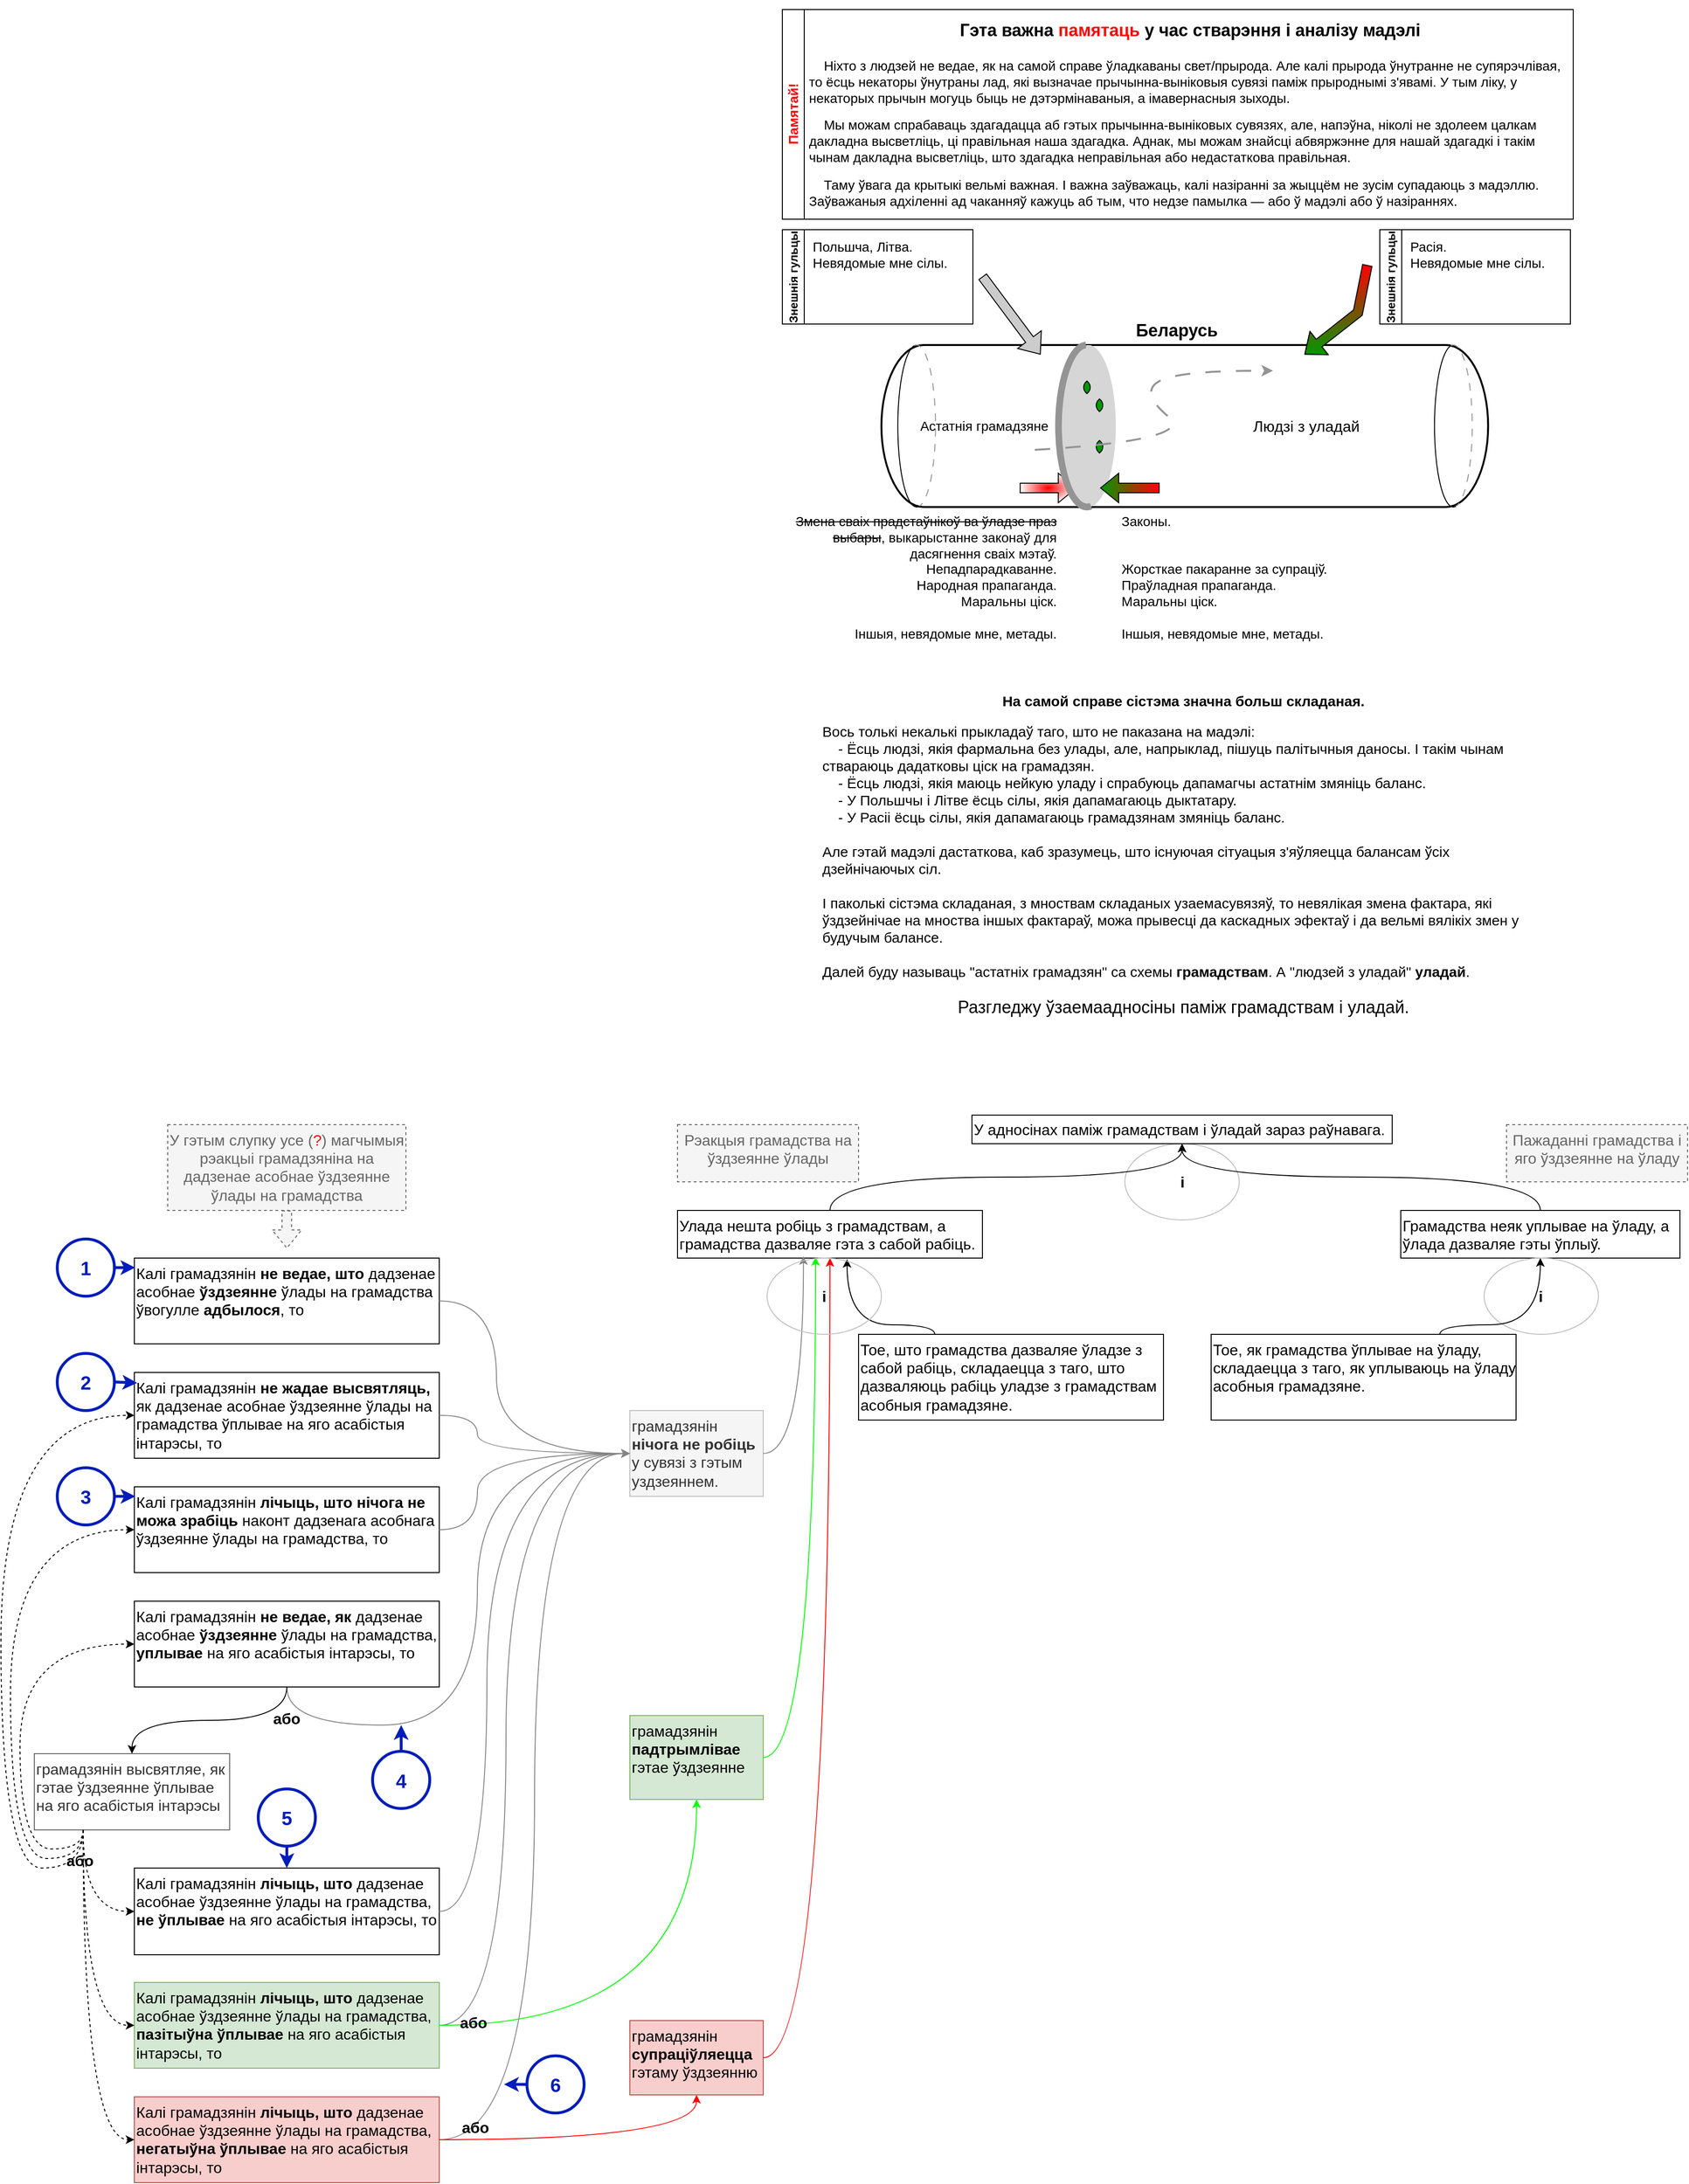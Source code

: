 <mxfile version="21.6.8" type="device" pages="2">
  <diagram name="агляд" id="jb7ZAXrOw7EJT6aN6Qqk">
    <mxGraphModel dx="2261" dy="907" grid="1" gridSize="10" guides="1" tooltips="1" connect="1" arrows="1" fold="1" page="1" pageScale="1" pageWidth="827" pageHeight="1169" background="#ffffff" math="0" shadow="0">
      <root>
        <mxCell id="0" />
        <mxCell id="1" parent="0" />
        <mxCell id="trFHjS8OtI2W3_3FPiBj-17" value="" style="ellipse;whiteSpace=wrap;html=1;fillColor=none;strokeColor=#BFBFBF;" parent="1" vertex="1">
          <mxGeometry x="359.5" y="1200" width="120" height="80" as="geometry" />
        </mxCell>
        <UserObject label="" tooltip="" id="3MVue4gMXXV-KkkbURue-2">
          <mxCell style="strokeWidth=2;html=1;shape=stencil(xVVNb4MwDP01HJmAbFV7nFh37GWTdnap20YNCXKyfvz7hQZUUkpHc6nEAT/De36OrUQs11uoMMoSCSVG7CPKsm+kkkswimxgM1sHTxIXHlw4m7oQdIWFcdgeiMNSoMtoQ2qHB74yDQOXWyRu6iybR8m7/aZ+WF4oKS0JV1J7mU7ekgGX9t/k6MiSlzcnc2piF1VWoUSD5KEXcwsHRNlnsFI6TukrQMl31Or+p/TzuFIapjQP6V56LZaO7OAiwNgNuels5IEFybXsj7sLamZPbrS7ATmWW2RoAVm+hGK3IfUrVzeLrKBe7l6iTZdqj5fq2dV83/PfMgguOwyvSQAFUGFf6KoIOvnxMYYj1zEpA3UfPH4BtMHY8sRrARsvpQ+IVQduDn+g3kmAZxZC8UTPIadcCKXxzi5YvDdpZ3RgPFm+VoR35nbNhXD309BK9AjOqLstz8Af);whiteSpace=wrap;shadow=0;" parent="1" vertex="1">
            <mxGeometry x="104" y="362" width="145.106" height="170" as="geometry" />
          </mxCell>
        </UserObject>
        <mxCell id="3MVue4gMXXV-KkkbURue-25" value="" style="shape=flexArrow;endArrow=classic;html=1;rounded=0;fillColor=#ff0000;gradientColor=#FFFFFF;gradientDirection=radial;" parent="1" edge="1">
          <mxGeometry width="50" height="50" relative="1" as="geometry">
            <mxPoint x="249.11" y="512" as="sourcePoint" />
            <mxPoint x="309.11" y="512" as="targetPoint" />
          </mxGeometry>
        </mxCell>
        <mxCell id="3MVue4gMXXV-KkkbURue-30" value="" style="ellipse;whiteSpace=wrap;html=1;strokeColor=none;fillColor=#D6D6D6;rotation=0;" parent="1" vertex="1">
          <mxGeometry x="292" y="362" width="58" height="170" as="geometry" />
        </mxCell>
        <mxCell id="1DP_ufvNevRVq-RAnn8l-1" value="&lt;div&gt;&lt;font style=&quot;font-size: 14px;&quot; color=&quot;#ff0000&quot;&gt;Памятай!&lt;/font&gt;&lt;/div&gt;" style="swimlane;horizontal=0;whiteSpace=wrap;html=1;" parent="1" vertex="1">
          <mxGeometry y="10" width="830" height="220" as="geometry">
            <mxRectangle y="10" width="40" height="220" as="alternateBounds" />
          </mxGeometry>
        </mxCell>
        <mxCell id="1DP_ufvNevRVq-RAnn8l-2" value="&lt;h1 align=&quot;center&quot;&gt;&lt;font style=&quot;font-size: 18px;&quot;&gt;Гэта важна &lt;font color=&quot;#ff0000&quot;&gt;памятаць&lt;/font&gt; у час стварэння і аналізу мадэлі&lt;/font&gt;&lt;br&gt;&lt;/h1&gt;&lt;p&gt;&lt;font style=&quot;font-size: 14px;&quot;&gt;&lt;span style=&quot;&quot;&gt;&lt;span style=&quot;white-space: pre;&quot;&gt;&amp;nbsp;&amp;nbsp;&amp;nbsp;&amp;nbsp;&lt;/span&gt;&lt;/span&gt;Ніхто з людзей не ведае, як на самой справе ўладкаваны свет/прырода. Але калі прырода ўнутранне&amp;nbsp;&lt;/font&gt;&lt;font style=&quot;font-size: 14px;&quot;&gt;не &lt;/font&gt;&lt;font style=&quot;font-size: 14px;&quot;&gt; супярэчлівая, то ёсць некаторы ўнутраны лад, які вызначае прычынна-выніковыя сувязі паміж прыроднымі з&#39;явамі. У тым ліку, у некаторых прычын могуць быць не дэтэрмінаваныя, а імавернасныя зыходы.&lt;/font&gt;&lt;/p&gt;&lt;p&gt;&lt;font style=&quot;font-size: 14px;&quot;&gt;&lt;span style=&quot;&quot;&gt;&lt;span style=&quot;white-space: pre;&quot;&gt;&amp;nbsp;&amp;nbsp;&amp;nbsp;&amp;nbsp;&lt;/span&gt;&lt;/span&gt;Мы можам спрабаваць здагадацца аб гэтых прычынна-выніковых сувязях, але, напэўна, ніколі не здолеем цалкам дакладна высветліць, ці правільная наша здагадка. Аднак, мы можам знайсці абвяржэнне для нашай здагадкі і такім чынам дакладна высветліць, што здагадка неправільная або недастаткова правільная.&lt;br&gt;&lt;/font&gt;&lt;/p&gt;&lt;p&gt;&lt;font style=&quot;font-size: 14px;&quot;&gt;&lt;span style=&quot;&quot;&gt;&lt;span style=&quot;white-space: pre;&quot;&gt;&amp;nbsp;&amp;nbsp;&amp;nbsp;&amp;nbsp;&lt;/span&gt;&lt;/span&gt;Таму ўвага да крытыкі вельмі важная. І важна заўважаць, калі назіранні за жыццём не зусім супадаюць з мадэллю. Заўважаныя адхіленні ад чаканняў кажуць аб тым, что недзе памылка — або ў мадэлі або ў назіраннях.&lt;br&gt;&lt;/font&gt;&lt;span lang=&quot;be&quot; class=&quot;HwtZe&quot;&gt;&lt;/span&gt;&lt;span lang=&quot;be&quot; class=&quot;HwtZe&quot;&gt;&lt;/span&gt;&lt;span lang=&quot;be&quot; class=&quot;HwtZe&quot;&gt;&lt;/span&gt;&lt;span lang=&quot;be&quot; class=&quot;HwtZe&quot;&gt;&lt;/span&gt;&lt;span lang=&quot;be&quot; class=&quot;HwtZe&quot;&gt;&lt;/span&gt;&lt;/p&gt;" style="text;html=1;strokeColor=none;fillColor=none;spacing=5;spacingTop=-20;whiteSpace=wrap;overflow=hidden;rounded=0;" parent="1DP_ufvNevRVq-RAnn8l-1" vertex="1">
          <mxGeometry x="22.5" width="807.5" height="220" as="geometry" />
        </mxCell>
        <mxCell id="3MVue4gMXXV-KkkbURue-8" value="" style="whiteSpace=wrap;html=1;shape=mxgraph.basic.pointed_oval;rotation=0;fillColor=#009900;" parent="1" vertex="1">
          <mxGeometry x="315.064" y="399.778" width="9.234" height="13.222" as="geometry" />
        </mxCell>
        <mxCell id="3MVue4gMXXV-KkkbURue-9" value="" style="whiteSpace=wrap;html=1;shape=mxgraph.basic.pointed_oval;rotation=0;fillColor=#009900;" parent="1" vertex="1">
          <mxGeometry x="328.255" y="462.111" width="9.234" height="13.222" as="geometry" />
        </mxCell>
        <mxCell id="3MVue4gMXXV-KkkbURue-10" value="" style="whiteSpace=wrap;html=1;shape=mxgraph.basic.pointed_oval;rotation=0;fillColor=#009900;" parent="1" vertex="1">
          <mxGeometry x="328.255" y="418.667" width="9.234" height="13.222" as="geometry" />
        </mxCell>
        <mxCell id="3MVue4gMXXV-KkkbURue-14" value="" style="group;dashed=1;dashPattern=12 12;" parent="1" vertex="1" connectable="0">
          <mxGeometry x="684.426" y="362" width="39.574" height="170" as="geometry" />
        </mxCell>
        <mxCell id="3MVue4gMXXV-KkkbURue-12" value="" style="verticalLabelPosition=bottom;verticalAlign=top;html=1;shape=mxgraph.basic.arc;startAngle=0.478;endAngle=0.993;" parent="3MVue4gMXXV-KkkbURue-14" vertex="1">
          <mxGeometry width="39.574" height="170" as="geometry" />
        </mxCell>
        <mxCell id="3MVue4gMXXV-KkkbURue-13" value="" style="verticalLabelPosition=bottom;verticalAlign=top;html=1;shape=mxgraph.basic.arc;startAngle=0.979;endAngle=0.475;fillColor=default;strokeColor=#949494;dashed=1;dashPattern=8 8;" parent="3MVue4gMXXV-KkkbURue-14" vertex="1">
          <mxGeometry width="39.574" height="170" as="geometry" />
        </mxCell>
        <mxCell id="3MVue4gMXXV-KkkbURue-19" value="&lt;font style=&quot;font-size: 18px;&quot;&gt;&lt;b&gt;Беларусь&lt;/b&gt;&lt;/font&gt;" style="text;html=1;strokeColor=none;fillColor=none;align=center;verticalAlign=middle;whiteSpace=wrap;rounded=0;" parent="1" vertex="1">
          <mxGeometry x="384" y="332" width="60" height="30" as="geometry" />
        </mxCell>
        <mxCell id="3MVue4gMXXV-KkkbURue-22" value="" style="curved=1;endArrow=classic;html=1;rounded=0;dashed=1;dashPattern=8 8;strokeColor=#949494;strokeWidth=2;" parent="1" edge="1">
          <mxGeometry width="50" height="50" relative="1" as="geometry">
            <mxPoint x="265" y="472" as="sourcePoint" />
            <mxPoint x="515" y="389" as="targetPoint" />
            <Array as="points">
              <mxPoint x="435" y="462" />
              <mxPoint x="375" y="412" />
              <mxPoint x="415" y="388.56" />
            </Array>
          </mxGeometry>
        </mxCell>
        <mxCell id="3MVue4gMXXV-KkkbURue-20" value="&lt;font style=&quot;font-size: 16px;&quot;&gt;Людзі з уладай&lt;/font&gt;" style="text;html=1;strokeColor=none;fillColor=none;align=center;verticalAlign=middle;whiteSpace=wrap;rounded=0;" parent="1" vertex="1">
          <mxGeometry x="470" y="431.84" width="160" height="30" as="geometry" />
        </mxCell>
        <mxCell id="3MVue4gMXXV-KkkbURue-26" value="" style="shape=flexArrow;endArrow=classic;html=1;rounded=0;strokeColor=#000000;fillColor=#FF0000;gradientColor=#009900;gradientDirection=west;" parent="1" edge="1">
          <mxGeometry width="50" height="50" relative="1" as="geometry">
            <mxPoint x="396" y="512" as="sourcePoint" />
            <mxPoint x="333.49" y="512" as="targetPoint" />
          </mxGeometry>
        </mxCell>
        <mxCell id="3MVue4gMXXV-KkkbURue-27" value="" style="verticalLabelPosition=bottom;verticalAlign=top;html=1;shape=mxgraph.basic.arc;startAngle=0.477;endAngle=0.994;strokeWidth=7;strokeColor=#949494;gradientColor=none;shadow=0;" parent="1" vertex="1">
          <mxGeometry x="289.84" y="361.89" width="59.68" height="170" as="geometry" />
        </mxCell>
        <mxCell id="3MVue4gMXXV-KkkbURue-16" value="" style="verticalLabelPosition=bottom;verticalAlign=top;html=1;shape=mxgraph.basic.arc;startAngle=0.478;endAngle=0.993;" parent="1" vertex="1">
          <mxGeometry x="121.191" y="362" width="39.574" height="170" as="geometry" />
        </mxCell>
        <mxCell id="3MVue4gMXXV-KkkbURue-17" value="" style="verticalLabelPosition=bottom;verticalAlign=top;html=1;shape=mxgraph.basic.arc;startAngle=0.979;endAngle=0.475;fillColor=default;strokeColor=#949494;dashed=1;dashPattern=8 8;" parent="1" vertex="1">
          <mxGeometry x="121.191" y="362" width="39.574" height="170" as="geometry" />
        </mxCell>
        <mxCell id="UKwIVGc_Fuz0xGiKk1cv-2" value="&lt;font style=&quot;font-size: 14px;&quot;&gt;Астатнія грамадзяне&lt;br&gt;&lt;/font&gt;" style="text;html=1;strokeColor=none;fillColor=none;align=center;verticalAlign=middle;whiteSpace=wrap;rounded=0;" parent="1" vertex="1">
          <mxGeometry x="132" y="431.84" width="160" height="30" as="geometry" />
        </mxCell>
        <mxCell id="UKwIVGc_Fuz0xGiKk1cv-3" value="" style="shape=flexArrow;endArrow=classic;html=1;rounded=0;entryX=3.349;entryY=0.094;entryDx=0;entryDy=0;entryPerimeter=0;fillColor=#FF0000;gradientColor=#009900;" parent="1" edge="1">
          <mxGeometry width="50" height="50" relative="1" as="geometry">
            <mxPoint x="614" y="278" as="sourcePoint" />
            <mxPoint x="547.961" y="371.98" as="targetPoint" />
            <Array as="points">
              <mxPoint x="604" y="328" />
            </Array>
          </mxGeometry>
        </mxCell>
        <mxCell id="UKwIVGc_Fuz0xGiKk1cv-4" value="Знешнія гульцы" style="swimlane;horizontal=0;whiteSpace=wrap;html=1;" parent="1" vertex="1">
          <mxGeometry x="627" y="241" width="200" height="99" as="geometry" />
        </mxCell>
        <mxCell id="UKwIVGc_Fuz0xGiKk1cv-9" value="Расія.&lt;br style=&quot;font-size: 14px;&quot;&gt;&lt;div style=&quot;font-size: 14px;&quot;&gt;Невядомые мне сілы.&lt;br style=&quot;font-size: 14px;&quot;&gt;&lt;/div&gt;" style="text;html=1;align=left;verticalAlign=middle;resizable=0;points=[];autosize=1;strokeColor=none;fillColor=none;fontSize=14;" parent="UKwIVGc_Fuz0xGiKk1cv-4" vertex="1">
          <mxGeometry x="30" y="1" width="160" height="50" as="geometry" />
        </mxCell>
        <mxCell id="UKwIVGc_Fuz0xGiKk1cv-5" value="Знешнія гульцы" style="swimlane;horizontal=0;whiteSpace=wrap;html=1;" parent="1" vertex="1">
          <mxGeometry y="241" width="200" height="99" as="geometry" />
        </mxCell>
        <mxCell id="UKwIVGc_Fuz0xGiKk1cv-8" value="Польшча, Літва.&lt;br style=&quot;font-size: 14px;&quot;&gt;&lt;div style=&quot;font-size: 14px;&quot;&gt;Невядомые мне сілы.&lt;br style=&quot;font-size: 14px;&quot;&gt;&lt;/div&gt;" style="text;html=1;align=left;verticalAlign=middle;resizable=0;points=[];autosize=1;strokeColor=none;fillColor=none;fontSize=14;" parent="UKwIVGc_Fuz0xGiKk1cv-5" vertex="1">
          <mxGeometry x="30" y="1" width="160" height="50" as="geometry" />
        </mxCell>
        <mxCell id="UKwIVGc_Fuz0xGiKk1cv-6" value="" style="shape=flexArrow;endArrow=classic;html=1;rounded=0;entryX=1.213;entryY=0.094;entryDx=0;entryDy=0;entryPerimeter=0;fillColor=#CCCCCC;" parent="1" edge="1">
          <mxGeometry width="50" height="50" relative="1" as="geometry">
            <mxPoint x="210" y="290" as="sourcePoint" />
            <mxPoint x="271.014" y="371.98" as="targetPoint" />
          </mxGeometry>
        </mxCell>
        <mxCell id="UKwIVGc_Fuz0xGiKk1cv-12" value="&lt;font style=&quot;font-size: 14px;&quot;&gt;Законы.&lt;br&gt;&lt;br&gt;&lt;br&gt;Жорсткае пакаранне за супраціў.&lt;br&gt;Праўладная прапаганда.&lt;br&gt;Маральны ціск.&lt;br&gt;&lt;br&gt;Іншыя, невядомые мне, метады.&lt;br&gt;&lt;/font&gt;" style="text;html=1;strokeColor=none;fillColor=none;align=left;verticalAlign=top;whiteSpace=wrap;rounded=0;" parent="1" vertex="1">
          <mxGeometry x="354" y="531.78" width="290" height="128.22" as="geometry" />
        </mxCell>
        <mxCell id="UKwIVGc_Fuz0xGiKk1cv-13" value="&lt;font style=&quot;font-size: 14px;&quot;&gt;&lt;strike&gt;Змена сваіх прадстаўнікоў ва ўладзе праз выбары&lt;/strike&gt;, выкарыстанне законаў для дасягнення сваіх мэтаў.&lt;br&gt;Непадпарадкаванне.&lt;br&gt;Народная прапаганда.&lt;br&gt;Маральны ціск.&lt;br&gt;&lt;br&gt;Іншыя, невядомые мне, метады.&lt;br&gt;&lt;/font&gt;" style="text;html=1;strokeColor=none;fillColor=none;align=right;verticalAlign=top;whiteSpace=wrap;rounded=0;" parent="1" vertex="1">
          <mxGeometry y="532" width="289.84" height="128" as="geometry" />
        </mxCell>
        <mxCell id="UKwIVGc_Fuz0xGiKk1cv-15" value="&lt;div align=&quot;center&quot;&gt;&lt;font style=&quot;font-size: 15px;&quot;&gt;&lt;b&gt;На самой справе сістэма значна больш складаная.&lt;/b&gt;&lt;br&gt;&lt;/font&gt;&lt;br&gt;&lt;/div&gt;&lt;font style=&quot;font-size: 15px;&quot;&gt;Вось толькі некалькі прыкладаў таго, што не паказана на мадэлі:&lt;br&gt;&lt;span style=&quot;&quot;&gt;&lt;span style=&quot;white-space: pre;&quot;&gt;&amp;nbsp;&amp;nbsp;&amp;nbsp;&amp;nbsp;&lt;/span&gt;&lt;/span&gt;- Ёсць людзі, якія фармальна без улады, але, напрыклад, пішуць палітычныя даносы. І такім чынам ствараюць дадатковы ціск на грамадзян.&lt;br&gt;&lt;span style=&quot;&quot;&gt;&lt;span style=&quot;white-space: pre;&quot;&gt;&amp;nbsp;&amp;nbsp;&amp;nbsp;&amp;nbsp;&lt;/span&gt;&lt;/span&gt;- Ёсць людзі, якія маюць нейкую уладу і спрабуюць дапамагчы астатнім змяніць баланс.&lt;br&gt;&lt;span style=&quot;&quot;&gt;&lt;span style=&quot;white-space: pre;&quot;&gt;&amp;nbsp;&amp;nbsp;&amp;nbsp;&amp;nbsp;&lt;/span&gt;&lt;/span&gt;- У Польшчы і Літве ёсць сілы, якія дапамагаюць дыктатару.&lt;br&gt;&lt;span style=&quot;&quot;&gt;&lt;span style=&quot;white-space: pre;&quot;&gt;&amp;nbsp;&amp;nbsp;&amp;nbsp;&amp;nbsp;&lt;/span&gt;&lt;/span&gt;- У Расіі ёсць сілы, якія дапамагаюць грамадзянам змяніць баланс.&lt;br&gt;&lt;br&gt;Але гэтай мадэлі дастаткова, каб зразумець, што існуючая сітуацыя з&#39;яўляецца балансам ўсіх дзейнічаючых сіл.&lt;br&gt;&lt;br&gt;І паколькі сістэма складаная, з мноствам складаных узаемасувязяў, то &lt;/font&gt;&lt;font style=&quot;font-size: 15px;&quot;&gt;невялікая &lt;/font&gt;&lt;font style=&quot;font-size: 15px;&quot;&gt;змена фактара, які ўздзейнічае на мноства іншых фактараў, можа прывесці да каскадных эфектаў і да вельмі вялікіх змен у будучым балансе.&lt;br&gt;&lt;br&gt;Далей буду называць &quot;астатніх грамадзян&quot; са схемы &lt;b&gt;грамадствам&lt;/b&gt;. А &quot;людзей з уладай&quot; &lt;b&gt;уладай&lt;/b&gt;.&lt;br&gt;&lt;br&gt;&lt;/font&gt;&lt;div align=&quot;center&quot;&gt;&lt;font style=&quot;font-size: 18px;&quot;&gt;Разгледжу ўзаемаадносіны паміж грамадствам і уладай.&lt;/font&gt;&lt;br&gt;&lt;/div&gt;" style="text;html=1;strokeColor=none;fillColor=none;align=left;verticalAlign=top;whiteSpace=wrap;rounded=0;rotation=0;" parent="1" vertex="1">
          <mxGeometry x="40" y="720" width="760" height="360" as="geometry" />
        </mxCell>
        <mxCell id="trFHjS8OtI2W3_3FPiBj-3" value="&lt;div style=&quot;font-size: 16px;&quot;&gt;У адносінах паміж грамадствам і ўладай зараз раўнавага.&lt;/div&gt;" style="text;html=1;strokeColor=default;fillColor=none;align=left;verticalAlign=middle;whiteSpace=wrap;rounded=0;fontSize=16;" parent="1" vertex="1">
          <mxGeometry x="199" y="1170" width="441" height="30" as="geometry" />
        </mxCell>
        <mxCell id="trFHjS8OtI2W3_3FPiBj-9" value="" style="edgeStyle=orthogonalEdgeStyle;rounded=0;orthogonalLoop=1;jettySize=auto;html=1;curved=1;" parent="1" source="trFHjS8OtI2W3_3FPiBj-5" target="trFHjS8OtI2W3_3FPiBj-3" edge="1">
          <mxGeometry relative="1" as="geometry" />
        </mxCell>
        <mxCell id="trFHjS8OtI2W3_3FPiBj-5" value="Улада нешта робіць з грамадствам, а грамадства дазваляе гэта з сабой рабіць." style="text;html=1;strokeColor=default;fillColor=none;align=left;verticalAlign=top;whiteSpace=wrap;rounded=0;fontSize=16;" parent="1" vertex="1">
          <mxGeometry x="-110" y="1270" width="320" height="50" as="geometry" />
        </mxCell>
        <mxCell id="trFHjS8OtI2W3_3FPiBj-11" value="" style="edgeStyle=orthogonalEdgeStyle;rounded=0;orthogonalLoop=1;jettySize=auto;html=1;curved=1;exitX=0.5;exitY=0;exitDx=0;exitDy=0;" parent="1" source="trFHjS8OtI2W3_3FPiBj-10" target="trFHjS8OtI2W3_3FPiBj-3" edge="1">
          <mxGeometry relative="1" as="geometry" />
        </mxCell>
        <mxCell id="trFHjS8OtI2W3_3FPiBj-10" value="Грамадства неяк уплывае на ўладу, а ўлада дазваляе гэты ўплыў." style="text;html=1;strokeColor=default;fillColor=none;align=left;verticalAlign=top;whiteSpace=wrap;rounded=0;fontSize=16;" parent="1" vertex="1">
          <mxGeometry x="649" y="1270" width="293" height="50" as="geometry" />
        </mxCell>
        <mxCell id="trFHjS8OtI2W3_3FPiBj-12" value="&lt;font style=&quot;font-size: 16px;&quot;&gt;&lt;b&gt;і&lt;/b&gt;&lt;/font&gt;" style="text;html=1;strokeColor=none;fillColor=none;align=center;verticalAlign=middle;whiteSpace=wrap;rounded=0;" parent="1" vertex="1">
          <mxGeometry x="389.5" y="1230" width="60" height="20" as="geometry" />
        </mxCell>
        <mxCell id="trFHjS8OtI2W3_3FPiBj-15" value="" style="edgeStyle=orthogonalEdgeStyle;rounded=0;orthogonalLoop=1;jettySize=auto;html=1;elbow=vertical;curved=1;entryX=0.556;entryY=1.02;entryDx=0;entryDy=0;entryPerimeter=0;exitX=0.25;exitY=0;exitDx=0;exitDy=0;" parent="1" source="trFHjS8OtI2W3_3FPiBj-14" target="trFHjS8OtI2W3_3FPiBj-5" edge="1">
          <mxGeometry relative="1" as="geometry">
            <Array as="points">
              <mxPoint x="160" y="1390" />
              <mxPoint x="68" y="1390" />
            </Array>
          </mxGeometry>
        </mxCell>
        <mxCell id="trFHjS8OtI2W3_3FPiBj-14" value="Тое, што грамадства дазваляе ўладзе з сабой рабіць, складаецца з таго, што дазваляюць рабіць уладзе з грамадствам асобныя грамадзяне." style="text;html=1;strokeColor=default;fillColor=none;align=left;verticalAlign=top;whiteSpace=wrap;rounded=0;fontSize=16;rotation=0;" parent="1" vertex="1">
          <mxGeometry x="80" y="1400" width="320" height="90" as="geometry" />
        </mxCell>
        <mxCell id="trFHjS8OtI2W3_3FPiBj-16" value="грамадзянін&lt;br&gt;&lt;b&gt;нічога не робіць&lt;/b&gt;&lt;br&gt;у сувязі з гэтым&lt;br&gt;уздзеяннем." style="text;html=1;strokeColor=#BFBFBF;fillColor=#f5f5f5;align=left;verticalAlign=top;whiteSpace=wrap;rounded=0;fontSize=16;fontColor=#333333;" parent="1" vertex="1">
          <mxGeometry x="-160" y="1480" width="140" height="90" as="geometry" />
        </mxCell>
        <mxCell id="trFHjS8OtI2W3_3FPiBj-19" value="Калі грамадзянін &lt;b&gt;лічыць, што&lt;/b&gt; дадзенае асобнае ўздзеянне ўлады на грамадства, &lt;b&gt;не ўплывае&lt;/b&gt; на яго асабістыя інтарэсы, то" style="text;html=1;align=left;verticalAlign=top;whiteSpace=wrap;rounded=0;fontSize=16;strokeColor=default;rotation=0;" parent="1" vertex="1">
          <mxGeometry x="-680" y="1960" width="320" height="91" as="geometry" />
        </mxCell>
        <mxCell id="trFHjS8OtI2W3_3FPiBj-20" value="" style="edgeStyle=orthogonalEdgeStyle;rounded=0;orthogonalLoop=1;jettySize=auto;html=1;elbow=vertical;entryX=0;entryY=0.5;entryDx=0;entryDy=0;exitX=1;exitY=0.5;exitDx=0;exitDy=0;targetPerimeterSpacing=0;curved=1;strokeColor=#858585;" parent="1" source="trFHjS8OtI2W3_3FPiBj-19" target="trFHjS8OtI2W3_3FPiBj-16" edge="1">
          <mxGeometry relative="1" as="geometry">
            <mxPoint x="-180" y="1560" as="sourcePoint" />
            <mxPoint x="60" y="1330" as="targetPoint" />
            <Array as="points">
              <mxPoint x="-310" y="2006" />
              <mxPoint x="-310" y="1525" />
            </Array>
          </mxGeometry>
        </mxCell>
        <mxCell id="trFHjS8OtI2W3_3FPiBj-21" value="Калі грамадзянін &lt;b&gt;лічыць, што&lt;/b&gt; дадзенае асобнае ўздзеянне ўлады на грамадства, &lt;b&gt;пазітыўна ўплывае&lt;/b&gt; на яго асабістыя інтарэсы, то" style="text;html=1;strokeColor=#82b366;fillColor=#d5e8d4;align=left;verticalAlign=top;whiteSpace=wrap;rounded=0;fontSize=16;rotation=0;" parent="1" vertex="1">
          <mxGeometry x="-680" y="2080" width="320" height="90" as="geometry" />
        </mxCell>
        <mxCell id="trFHjS8OtI2W3_3FPiBj-22" value="" style="edgeStyle=orthogonalEdgeStyle;rounded=0;orthogonalLoop=1;jettySize=auto;html=1;elbow=vertical;exitX=1;exitY=0.5;exitDx=0;exitDy=0;entryX=0;entryY=0.5;entryDx=0;entryDy=0;targetPerimeterSpacing=50;curved=1;strokeColor=#858585;" parent="1" source="trFHjS8OtI2W3_3FPiBj-21" target="trFHjS8OtI2W3_3FPiBj-16" edge="1">
          <mxGeometry relative="1" as="geometry">
            <mxPoint x="-382" y="1580" as="sourcePoint" />
            <mxPoint x="50" y="1330" as="targetPoint" />
            <Array as="points">
              <mxPoint x="-290" y="2125" />
              <mxPoint x="-290" y="1525" />
            </Array>
          </mxGeometry>
        </mxCell>
        <mxCell id="trFHjS8OtI2W3_3FPiBj-24" value="Калі грамадзянін &lt;b&gt;не ведае, што&lt;/b&gt; дадзенае асобнае &lt;b&gt;ўздзеянне&lt;/b&gt; ўлады на грамадства ўвогулле &lt;b&gt;адбылося&lt;/b&gt;, то" style="text;html=1;align=left;verticalAlign=top;whiteSpace=wrap;rounded=0;fontSize=16;strokeColor=default;" parent="1" vertex="1">
          <mxGeometry x="-680" y="1320" width="320" height="90" as="geometry" />
        </mxCell>
        <mxCell id="trFHjS8OtI2W3_3FPiBj-25" value="" style="rounded=0;orthogonalLoop=1;jettySize=auto;html=1;elbow=vertical;exitX=1;exitY=0.5;exitDx=0;exitDy=0;entryX=0;entryY=0.5;entryDx=0;entryDy=0;edgeStyle=orthogonalEdgeStyle;curved=1;strokeColor=#858585;" parent="1" source="trFHjS8OtI2W3_3FPiBj-24" target="trFHjS8OtI2W3_3FPiBj-16" edge="1">
          <mxGeometry relative="1" as="geometry">
            <mxPoint x="-382" y="1420" as="sourcePoint" />
            <mxPoint x="60" y="1330" as="targetPoint" />
            <Array as="points">
              <mxPoint x="-300" y="1365" />
              <mxPoint x="-300" y="1525" />
            </Array>
          </mxGeometry>
        </mxCell>
        <mxCell id="trFHjS8OtI2W3_3FPiBj-26" value="Калі грамадзянін &lt;b&gt;не ведае, як&lt;/b&gt; дадзенае асобнае &lt;b&gt;ўздзеянне&lt;/b&gt; ўлады на грамадства, &lt;b&gt;уплывае&lt;/b&gt; на яго асабістыя інтарэсы, то" style="text;html=1;align=left;verticalAlign=top;whiteSpace=wrap;rounded=0;fontSize=16;strokeColor=default;rotation=0;" parent="1" vertex="1">
          <mxGeometry x="-680" y="1680" width="320" height="90" as="geometry" />
        </mxCell>
        <mxCell id="trFHjS8OtI2W3_3FPiBj-27" value="" style="rounded=0;orthogonalLoop=1;jettySize=auto;html=1;elbow=vertical;exitX=0.5;exitY=1;exitDx=0;exitDy=0;edgeStyle=orthogonalEdgeStyle;curved=1;strokeColor=#858585;entryX=0;entryY=0.5;entryDx=0;entryDy=0;" parent="1" source="trFHjS8OtI2W3_3FPiBj-26" target="trFHjS8OtI2W3_3FPiBj-16" edge="1">
          <mxGeometry relative="1" as="geometry">
            <mxPoint x="-330" y="1595" as="sourcePoint" />
            <mxPoint x="-160" y="1320" as="targetPoint" />
            <Array as="points">
              <mxPoint x="-520" y="1810" />
              <mxPoint x="-320" y="1810" />
              <mxPoint x="-320" y="1525" />
            </Array>
          </mxGeometry>
        </mxCell>
        <mxCell id="trFHjS8OtI2W3_3FPiBj-28" value="грамадзянін высвятляе, як гэтае ўздзеянне ўплывае на яго асабістыя інтарэсы" style="text;html=1;strokeColor=#666666;fillColor=none;align=left;verticalAlign=top;whiteSpace=wrap;rounded=0;fontSize=16;fontColor=#333333;rotation=0;" parent="1" vertex="1">
          <mxGeometry x="-785" y="1840" width="205" height="80" as="geometry" />
        </mxCell>
        <mxCell id="trFHjS8OtI2W3_3FPiBj-29" value="" style="rounded=0;orthogonalLoop=1;jettySize=auto;html=1;elbow=vertical;exitX=0.5;exitY=1;exitDx=0;exitDy=0;entryX=0.5;entryY=0;entryDx=0;entryDy=0;edgeStyle=orthogonalEdgeStyle;curved=1;" parent="1" source="trFHjS8OtI2W3_3FPiBj-26" target="trFHjS8OtI2W3_3FPiBj-28" edge="1">
          <mxGeometry relative="1" as="geometry">
            <mxPoint x="-630" y="1822" as="sourcePoint" />
            <mxPoint x="-270" y="1617" as="targetPoint" />
          </mxGeometry>
        </mxCell>
        <mxCell id="trFHjS8OtI2W3_3FPiBj-33" value="" style="rounded=0;orthogonalLoop=1;jettySize=auto;html=1;elbow=vertical;exitX=0.25;exitY=1;exitDx=0;exitDy=0;entryX=0;entryY=0.5;entryDx=0;entryDy=0;edgeStyle=orthogonalEdgeStyle;curved=1;dashed=1;" parent="1" source="trFHjS8OtI2W3_3FPiBj-28" target="trFHjS8OtI2W3_3FPiBj-19" edge="1">
          <mxGeometry relative="1" as="geometry">
            <mxPoint x="-460" y="1726.5" as="sourcePoint" />
            <mxPoint x="-236" y="1686.5" as="targetPoint" />
          </mxGeometry>
        </mxCell>
        <mxCell id="trFHjS8OtI2W3_3FPiBj-35" value="&lt;span&gt;грамадзянін&lt;br&gt;&lt;b&gt;падтрымлівае&lt;/b&gt;&lt;/span&gt;&lt;br&gt;гэтае ўздзеянне" style="text;html=1;strokeColor=#82b366;fillColor=#d5e8d4;align=left;verticalAlign=top;whiteSpace=wrap;rounded=0;fontSize=16;fontStyle=0" parent="1" vertex="1">
          <mxGeometry x="-160" y="1800" width="140" height="88" as="geometry" />
        </mxCell>
        <mxCell id="trFHjS8OtI2W3_3FPiBj-36" value="" style="rounded=0;orthogonalLoop=1;jettySize=auto;html=1;elbow=vertical;exitX=0.25;exitY=1;exitDx=0;exitDy=0;entryX=0;entryY=0.5;entryDx=0;entryDy=0;edgeStyle=orthogonalEdgeStyle;curved=1;dashed=1;" parent="1" source="trFHjS8OtI2W3_3FPiBj-28" target="trFHjS8OtI2W3_3FPiBj-21" edge="1">
          <mxGeometry relative="1" as="geometry">
            <mxPoint x="-726.5" y="2027" as="sourcePoint" />
            <mxPoint x="-570.5" y="2032" as="targetPoint" />
          </mxGeometry>
        </mxCell>
        <mxCell id="trFHjS8OtI2W3_3FPiBj-37" value="" style="edgeStyle=orthogonalEdgeStyle;rounded=0;orthogonalLoop=1;jettySize=auto;html=1;elbow=vertical;curved=1;exitX=1;exitY=0.5;exitDx=0;exitDy=0;entryX=0.5;entryY=1;entryDx=0;entryDy=0;fillColor=#d5e8d4;strokeColor=#00ff00;" parent="1" source="trFHjS8OtI2W3_3FPiBj-21" target="trFHjS8OtI2W3_3FPiBj-35" edge="1">
          <mxGeometry relative="1" as="geometry">
            <mxPoint x="-200" y="2067" as="sourcePoint" />
            <mxPoint x="-210" y="1617" as="targetPoint" />
          </mxGeometry>
        </mxCell>
        <mxCell id="trFHjS8OtI2W3_3FPiBj-38" value="" style="edgeStyle=orthogonalEdgeStyle;rounded=0;orthogonalLoop=1;jettySize=auto;html=1;elbow=vertical;curved=1;exitX=1;exitY=0.5;exitDx=0;exitDy=0;entryX=0.453;entryY=0.98;entryDx=0;entryDy=0;fillColor=#f8cecc;strokeColor=#00FF00;entryPerimeter=0;" parent="1" source="trFHjS8OtI2W3_3FPiBj-35" target="trFHjS8OtI2W3_3FPiBj-5" edge="1">
          <mxGeometry relative="1" as="geometry">
            <mxPoint x="-95" y="1390" as="sourcePoint" />
            <mxPoint x="60" y="1330" as="targetPoint" />
          </mxGeometry>
        </mxCell>
        <mxCell id="trFHjS8OtI2W3_3FPiBj-40" value="або" style="text;html=1;strokeColor=none;fillColor=none;align=center;verticalAlign=middle;whiteSpace=wrap;rounded=0;fontSize=16;fontStyle=1" parent="1" vertex="1">
          <mxGeometry x="-354" y="2107" width="60" height="30" as="geometry" />
        </mxCell>
        <mxCell id="trFHjS8OtI2W3_3FPiBj-41" value="Калі грамадзянін &lt;b&gt;лічыць, што&lt;/b&gt; дадзенае асобнае ўздзеянне ўлады на грамадства, &lt;b&gt;негатыўна ўплывае&lt;/b&gt; на яго асабістыя інтарэсы, то" style="text;html=1;strokeColor=#b85450;fillColor=#f8cecc;align=left;verticalAlign=top;whiteSpace=wrap;rounded=0;fontSize=16;rotation=0;" parent="1" vertex="1">
          <mxGeometry x="-680" y="2200" width="320" height="90" as="geometry" />
        </mxCell>
        <mxCell id="trFHjS8OtI2W3_3FPiBj-42" value="" style="rounded=0;orthogonalLoop=1;jettySize=auto;html=1;elbow=vertical;exitX=0.25;exitY=1;exitDx=0;exitDy=0;entryX=0;entryY=0.5;entryDx=0;entryDy=0;edgeStyle=orthogonalEdgeStyle;curved=1;dashed=1;" parent="1" source="trFHjS8OtI2W3_3FPiBj-28" target="trFHjS8OtI2W3_3FPiBj-41" edge="1">
          <mxGeometry relative="1" as="geometry">
            <mxPoint x="-760" y="2087" as="sourcePoint" />
            <mxPoint x="-609" y="2212" as="targetPoint" />
          </mxGeometry>
        </mxCell>
        <mxCell id="trFHjS8OtI2W3_3FPiBj-44" value="або" style="text;html=1;strokeColor=none;fillColor=none;align=center;verticalAlign=middle;whiteSpace=wrap;rounded=0;fontSize=16;fontStyle=1" parent="1" vertex="1">
          <mxGeometry x="-766.92" y="1937" width="60" height="30" as="geometry" />
        </mxCell>
        <UserObject label="" id="trFHjS8OtI2W3_3FPiBj-45">
          <mxCell style="edgeStyle=orthogonalEdgeStyle;rounded=0;orthogonalLoop=1;jettySize=auto;html=1;elbow=vertical;entryX=0;entryY=0.5;entryDx=0;entryDy=0;targetPerimeterSpacing=50;curved=1;exitX=1;exitY=0.5;exitDx=0;exitDy=0;strokeColor=#858585;" parent="1" source="trFHjS8OtI2W3_3FPiBj-41" target="trFHjS8OtI2W3_3FPiBj-16" edge="1">
            <mxGeometry relative="1" as="geometry">
              <mxPoint x="-180" y="1970" as="sourcePoint" />
              <mxPoint x="-210" y="1415" as="targetPoint" />
            </mxGeometry>
          </mxCell>
        </UserObject>
        <mxCell id="trFHjS8OtI2W3_3FPiBj-46" value="&lt;span&gt;грамадзянін&lt;br&gt;&lt;b&gt;супраціўляецца&lt;/b&gt;&lt;/span&gt;&lt;br&gt;гэтаму ўздзеянню" style="text;html=1;strokeColor=#b85450;fillColor=#f8cecc;align=left;verticalAlign=top;whiteSpace=wrap;rounded=0;fontSize=16;fontStyle=0" parent="1" vertex="1">
          <mxGeometry x="-160" y="2120" width="140" height="78" as="geometry" />
        </mxCell>
        <mxCell id="trFHjS8OtI2W3_3FPiBj-47" value="" style="edgeStyle=orthogonalEdgeStyle;rounded=0;orthogonalLoop=1;jettySize=auto;html=1;elbow=vertical;curved=1;exitX=1;exitY=0.5;exitDx=0;exitDy=0;entryX=0.5;entryY=1;entryDx=0;entryDy=0;strokeColor=#ff0000;" parent="1" source="trFHjS8OtI2W3_3FPiBj-46" target="trFHjS8OtI2W3_3FPiBj-5" edge="1">
          <mxGeometry relative="1" as="geometry">
            <mxPoint x="20" y="1475" as="sourcePoint" />
            <mxPoint x="60" y="1330" as="targetPoint" />
          </mxGeometry>
        </mxCell>
        <mxCell id="trFHjS8OtI2W3_3FPiBj-18" value="" style="edgeStyle=orthogonalEdgeStyle;rounded=0;orthogonalLoop=1;jettySize=auto;html=1;elbow=vertical;curved=1;exitX=1;exitY=0.5;exitDx=0;exitDy=0;strokeColor=#858585;entryX=0.413;entryY=0.96;entryDx=0;entryDy=0;entryPerimeter=0;" parent="1" source="trFHjS8OtI2W3_3FPiBj-16" target="trFHjS8OtI2W3_3FPiBj-5" edge="1">
          <mxGeometry relative="1" as="geometry">
            <mxPoint x="246" y="1390" as="sourcePoint" />
            <mxPoint x="20" y="1370" as="targetPoint" />
          </mxGeometry>
        </mxCell>
        <mxCell id="trFHjS8OtI2W3_3FPiBj-48" value="" style="edgeStyle=orthogonalEdgeStyle;rounded=0;orthogonalLoop=1;jettySize=auto;html=1;elbow=vertical;curved=1;exitX=1;exitY=0.5;exitDx=0;exitDy=0;entryX=0.5;entryY=1;entryDx=0;entryDy=0;strokeColor=#ff0000;" parent="1" source="trFHjS8OtI2W3_3FPiBj-41" target="trFHjS8OtI2W3_3FPiBj-46" edge="1">
          <mxGeometry relative="1" as="geometry">
            <mxPoint x="25" y="1811" as="sourcePoint" />
            <mxPoint x="60" y="1532" as="targetPoint" />
          </mxGeometry>
        </mxCell>
        <mxCell id="trFHjS8OtI2W3_3FPiBj-50" value="або" style="text;html=1;strokeColor=none;fillColor=none;align=center;verticalAlign=middle;whiteSpace=wrap;rounded=0;fontSize=16;fontStyle=1" parent="1" vertex="1">
          <mxGeometry x="-352" y="2217" width="60" height="30" as="geometry" />
        </mxCell>
        <mxCell id="trFHjS8OtI2W3_3FPiBj-53" value="або" style="text;html=1;strokeColor=none;fillColor=none;align=center;verticalAlign=middle;whiteSpace=wrap;rounded=0;fontSize=16;fontStyle=1" parent="1" vertex="1">
          <mxGeometry x="-550.5" y="1787.5" width="60" height="30" as="geometry" />
        </mxCell>
        <mxCell id="trFHjS8OtI2W3_3FPiBj-54" value="" style="ellipse;whiteSpace=wrap;html=1;fillColor=none;strokeColor=#BFBFBF;" parent="1" vertex="1">
          <mxGeometry x="-16" y="1320" width="120" height="80" as="geometry" />
        </mxCell>
        <mxCell id="trFHjS8OtI2W3_3FPiBj-55" value="&lt;font style=&quot;font-size: 16px;&quot;&gt;&lt;b&gt;і&lt;/b&gt;&lt;/font&gt;" style="text;html=1;strokeColor=none;fillColor=none;align=center;verticalAlign=middle;whiteSpace=wrap;rounded=0;" parent="1" vertex="1">
          <mxGeometry x="14" y="1350" width="60" height="20" as="geometry" />
        </mxCell>
        <mxCell id="trFHjS8OtI2W3_3FPiBj-56" value="" style="verticalLabelPosition=bottom;verticalAlign=top;html=1;shape=mxgraph.flowchart.on-page_reference;strokeWidth=3;fillColor=none;fontColor=#ffffff;strokeColor=#001DBC;" parent="1" vertex="1">
          <mxGeometry x="-268" y="2157" width="60" height="60" as="geometry" />
        </mxCell>
        <mxCell id="trFHjS8OtI2W3_3FPiBj-58" value="" style="endArrow=classic;html=1;rounded=0;exitX=0;exitY=0.5;exitDx=0;exitDy=0;exitPerimeter=0;strokeWidth=3;fillColor=#0050ef;strokeColor=#001DBC;" parent="1" source="trFHjS8OtI2W3_3FPiBj-56" edge="1">
          <mxGeometry width="50" height="50" relative="1" as="geometry">
            <mxPoint x="-282" y="2357" as="sourcePoint" />
            <mxPoint x="-292" y="2187" as="targetPoint" />
          </mxGeometry>
        </mxCell>
        <mxCell id="trFHjS8OtI2W3_3FPiBj-59" value="" style="verticalLabelPosition=bottom;verticalAlign=top;html=1;shape=mxgraph.flowchart.on-page_reference;strokeWidth=3;fillColor=none;fontColor=#ffffff;strokeColor=#001DBC;" parent="1" vertex="1">
          <mxGeometry x="-550" y="1877" width="60" height="60" as="geometry" />
        </mxCell>
        <mxCell id="trFHjS8OtI2W3_3FPiBj-60" value="" style="endArrow=classic;html=1;rounded=0;strokeWidth=3;exitX=0.5;exitY=1;exitDx=0;exitDy=0;exitPerimeter=0;fillColor=#0050ef;strokeColor=#001DBC;entryX=0.5;entryY=0;entryDx=0;entryDy=0;" parent="1" source="trFHjS8OtI2W3_3FPiBj-59" target="trFHjS8OtI2W3_3FPiBj-19" edge="1">
          <mxGeometry width="50" height="50" relative="1" as="geometry">
            <mxPoint x="-380" y="1882" as="sourcePoint" />
            <mxPoint x="-390" y="1932" as="targetPoint" />
          </mxGeometry>
        </mxCell>
        <mxCell id="trFHjS8OtI2W3_3FPiBj-61" value="5" style="text;html=1;strokeColor=none;fillColor=none;align=center;verticalAlign=middle;whiteSpace=wrap;rounded=0;fontColor=#001DBC;fontSize=20;fontStyle=1" parent="1" vertex="1">
          <mxGeometry x="-550" y="1892" width="60" height="30" as="geometry" />
        </mxCell>
        <mxCell id="trFHjS8OtI2W3_3FPiBj-62" value="6" style="text;html=1;strokeColor=none;fillColor=none;align=center;verticalAlign=middle;whiteSpace=wrap;rounded=0;fontColor=#001DBC;fontSize=20;fontStyle=1" parent="1" vertex="1">
          <mxGeometry x="-268" y="2171.5" width="60" height="30" as="geometry" />
        </mxCell>
        <UserObject label="" link="data:page/id,0sjvz6KZt_04gF3uuG0s" id="trFHjS8OtI2W3_3FPiBj-63">
          <mxCell style="verticalLabelPosition=bottom;verticalAlign=top;html=1;shape=mxgraph.flowchart.on-page_reference;strokeWidth=3;fillColor=none;fontColor=#ffffff;strokeColor=#001DBC;comic=0;" parent="1" vertex="1">
            <mxGeometry x="-760.92" y="1300" width="60" height="60" as="geometry" />
          </mxCell>
        </UserObject>
        <mxCell id="trFHjS8OtI2W3_3FPiBj-64" value="" style="endArrow=classic;html=1;rounded=0;strokeWidth=3;fillColor=#0050ef;strokeColor=#001DBC;exitX=1;exitY=0.5;exitDx=0;exitDy=0;entryX=0.006;entryY=0.144;entryDx=0;entryDy=0;entryPerimeter=0;" parent="1" source="trFHjS8OtI2W3_3FPiBj-65" edge="1">
          <mxGeometry width="50" height="50" relative="1" as="geometry">
            <mxPoint x="-220.92" y="1377" as="sourcePoint" />
            <mxPoint x="-679.0" y="1329.96" as="targetPoint" />
          </mxGeometry>
        </mxCell>
        <UserObject label="1" id="trFHjS8OtI2W3_3FPiBj-65">
          <mxCell style="text;html=1;strokeColor=none;fillColor=none;align=center;verticalAlign=middle;whiteSpace=wrap;rounded=0;fontColor=#001DBC;fontSize=20;fontStyle=1" parent="1" vertex="1">
            <mxGeometry x="-760.92" y="1315" width="60" height="30" as="geometry" />
          </mxCell>
        </UserObject>
        <mxCell id="ZGO1qrQpXi79sG8c-zsR-1" value="Калі грамадзянін &lt;b&gt;не жадае высвятляць, &lt;/b&gt;як дадзенае асобнае ўздзеянне ўлады на грамадства ўплывае на яго асабістыя інтарэсы, то" style="text;html=1;align=left;verticalAlign=top;whiteSpace=wrap;rounded=0;fontSize=16;strokeColor=default;" parent="1" vertex="1">
          <mxGeometry x="-680" y="1440" width="320" height="90" as="geometry" />
        </mxCell>
        <mxCell id="ZGO1qrQpXi79sG8c-zsR-2" value="" style="rounded=0;orthogonalLoop=1;jettySize=auto;html=1;elbow=vertical;exitX=0.25;exitY=1;exitDx=0;exitDy=0;entryX=0;entryY=0.5;entryDx=0;entryDy=0;edgeStyle=orthogonalEdgeStyle;curved=1;dashed=1;" parent="1" source="trFHjS8OtI2W3_3FPiBj-28" target="trFHjS8OtI2W3_3FPiBj-26" edge="1">
          <mxGeometry relative="1" as="geometry">
            <mxPoint x="-789" y="1932" as="sourcePoint" />
            <mxPoint x="-775" y="2017" as="targetPoint" />
            <Array as="points">
              <mxPoint x="-734" y="1940" />
              <mxPoint x="-800" y="1940" />
              <mxPoint x="-800" y="1725" />
            </Array>
          </mxGeometry>
        </mxCell>
        <mxCell id="ZGO1qrQpXi79sG8c-zsR-3" value="" style="rounded=0;orthogonalLoop=1;jettySize=auto;html=1;elbow=vertical;exitX=1;exitY=0.5;exitDx=0;exitDy=0;entryX=0;entryY=0.5;entryDx=0;entryDy=0;edgeStyle=orthogonalEdgeStyle;curved=1;strokeColor=#858585;" parent="1" source="ZGO1qrQpXi79sG8c-zsR-1" target="trFHjS8OtI2W3_3FPiBj-16" edge="1">
          <mxGeometry relative="1" as="geometry">
            <mxPoint x="-250" y="1300" as="sourcePoint" />
            <mxPoint x="-130" y="1390" as="targetPoint" />
            <Array as="points">
              <mxPoint x="-320" y="1485" />
              <mxPoint x="-320" y="1525" />
            </Array>
          </mxGeometry>
        </mxCell>
        <mxCell id="ZGO1qrQpXi79sG8c-zsR-5" value="У гэтым слупку усе (&lt;font color=&quot;#ff0000&quot;&gt;?&lt;/font&gt;) магчымыя рэакцыі грамадзяніна на дадзенае асобнае ўздзеянне ўлады на грамадства" style="text;html=1;strokeColor=#666666;fillColor=#f5f5f5;align=center;verticalAlign=top;whiteSpace=wrap;rounded=0;fontSize=16;fontColor=#666666;dashed=1;" parent="1" vertex="1">
          <mxGeometry x="-645" y="1180" width="250" height="90" as="geometry" />
        </mxCell>
        <mxCell id="ZGO1qrQpXi79sG8c-zsR-6" value="" style="shape=flexArrow;endArrow=classic;html=1;rounded=0;exitX=0.5;exitY=1;exitDx=0;exitDy=0;fillColor=#f5f5f5;strokeColor=#666666;dashed=1;" parent="1" source="ZGO1qrQpXi79sG8c-zsR-5" edge="1">
          <mxGeometry width="50" height="50" relative="1" as="geometry">
            <mxPoint x="-260" y="1610" as="sourcePoint" />
            <mxPoint x="-520" y="1310" as="targetPoint" />
          </mxGeometry>
        </mxCell>
        <mxCell id="ZGO1qrQpXi79sG8c-zsR-7" value="Калі грамадзянін &lt;b&gt;лічыць, што нічога не можа зрабіць&lt;/b&gt; наконт дадзенага асобнага ўздзеянне ўлады на грамадства, то" style="text;html=1;align=left;verticalAlign=top;whiteSpace=wrap;rounded=0;fontSize=16;strokeColor=default;" parent="1" vertex="1">
          <mxGeometry x="-680" y="1560" width="320" height="90" as="geometry" />
        </mxCell>
        <mxCell id="ZGO1qrQpXi79sG8c-zsR-8" value="" style="rounded=0;orthogonalLoop=1;jettySize=auto;html=1;elbow=vertical;exitX=1;exitY=0.5;exitDx=0;exitDy=0;entryX=0;entryY=0.5;entryDx=0;entryDy=0;edgeStyle=orthogonalEdgeStyle;curved=1;strokeColor=#858585;" parent="1" source="ZGO1qrQpXi79sG8c-zsR-7" target="trFHjS8OtI2W3_3FPiBj-16" edge="1">
          <mxGeometry relative="1" as="geometry">
            <mxPoint x="-350" y="1495" as="sourcePoint" />
            <mxPoint x="-230" y="1525" as="targetPoint" />
            <Array as="points">
              <mxPoint x="-320" y="1605" />
              <mxPoint x="-320" y="1525" />
            </Array>
          </mxGeometry>
        </mxCell>
        <mxCell id="ZGO1qrQpXi79sG8c-zsR-9" value="" style="rounded=0;orthogonalLoop=1;jettySize=auto;html=1;elbow=vertical;exitX=0.25;exitY=1;exitDx=0;exitDy=0;entryX=0;entryY=0.5;entryDx=0;entryDy=0;edgeStyle=orthogonalEdgeStyle;curved=1;dashed=1;" parent="1" source="trFHjS8OtI2W3_3FPiBj-28" target="ZGO1qrQpXi79sG8c-zsR-1" edge="1">
          <mxGeometry relative="1" as="geometry">
            <mxPoint x="-695" y="1877" as="sourcePoint" />
            <mxPoint x="-680" y="1682" as="targetPoint" />
            <Array as="points">
              <mxPoint x="-734" y="1960" />
              <mxPoint x="-820" y="1960" />
              <mxPoint x="-820" y="1485" />
            </Array>
          </mxGeometry>
        </mxCell>
        <mxCell id="ZGO1qrQpXi79sG8c-zsR-10" value="" style="rounded=0;orthogonalLoop=1;jettySize=auto;html=1;elbow=vertical;exitX=0.25;exitY=1;exitDx=0;exitDy=0;entryX=0;entryY=0.5;entryDx=0;entryDy=0;edgeStyle=orthogonalEdgeStyle;curved=1;dashed=1;" parent="1" source="trFHjS8OtI2W3_3FPiBj-28" target="ZGO1qrQpXi79sG8c-zsR-7" edge="1">
          <mxGeometry relative="1" as="geometry">
            <mxPoint x="-731" y="1932" as="sourcePoint" />
            <mxPoint x="-670" y="1495" as="targetPoint" />
            <Array as="points">
              <mxPoint x="-734" y="1950" />
              <mxPoint x="-810" y="1950" />
              <mxPoint x="-810" y="1605" />
            </Array>
          </mxGeometry>
        </mxCell>
        <mxCell id="ZGO1qrQpXi79sG8c-zsR-12" value="" style="verticalLabelPosition=bottom;verticalAlign=top;html=1;shape=mxgraph.flowchart.on-page_reference;strokeWidth=3;fillColor=none;fontColor=#ffffff;strokeColor=#001DBC;" parent="1" vertex="1">
          <mxGeometry x="-760.92" y="1420" width="60" height="60" as="geometry" />
        </mxCell>
        <mxCell id="ZGO1qrQpXi79sG8c-zsR-13" value="" style="endArrow=classic;html=1;rounded=0;strokeWidth=3;fillColor=#0050ef;strokeColor=#001DBC;exitX=1;exitY=0.5;exitDx=0;exitDy=0;entryX=0.006;entryY=0.156;entryDx=0;entryDy=0;entryPerimeter=0;" parent="1" source="ZGO1qrQpXi79sG8c-zsR-14" edge="1">
          <mxGeometry width="50" height="50" relative="1" as="geometry">
            <mxPoint x="-219.92" y="1497" as="sourcePoint" />
            <mxPoint x="-677.0" y="1451.04" as="targetPoint" />
          </mxGeometry>
        </mxCell>
        <mxCell id="ZGO1qrQpXi79sG8c-zsR-14" value="2" style="text;html=1;strokeColor=none;fillColor=none;align=center;verticalAlign=middle;whiteSpace=wrap;rounded=0;fontColor=#001DBC;fontSize=20;fontStyle=1" parent="1" vertex="1">
          <mxGeometry x="-760.92" y="1435" width="60" height="30" as="geometry" />
        </mxCell>
        <mxCell id="ZGO1qrQpXi79sG8c-zsR-18" value="" style="verticalLabelPosition=bottom;verticalAlign=top;html=1;shape=mxgraph.flowchart.on-page_reference;strokeWidth=3;fillColor=none;fontColor=#ffffff;strokeColor=#001DBC;" parent="1" vertex="1">
          <mxGeometry x="-760.92" y="1540" width="60" height="60" as="geometry" />
        </mxCell>
        <mxCell id="ZGO1qrQpXi79sG8c-zsR-19" value="" style="endArrow=classic;html=1;rounded=0;strokeWidth=3;fillColor=#0050ef;strokeColor=#001DBC;exitX=1;exitY=0.5;exitDx=0;exitDy=0;entryX=0.006;entryY=0.144;entryDx=0;entryDy=0;entryPerimeter=0;" parent="1" source="ZGO1qrQpXi79sG8c-zsR-20" edge="1">
          <mxGeometry width="50" height="50" relative="1" as="geometry">
            <mxPoint x="-220.92" y="1617" as="sourcePoint" />
            <mxPoint x="-678.92" y="1570" as="targetPoint" />
          </mxGeometry>
        </mxCell>
        <mxCell id="ZGO1qrQpXi79sG8c-zsR-20" value="&lt;div&gt;3&lt;/div&gt;" style="text;html=1;strokeColor=none;fillColor=none;align=center;verticalAlign=middle;whiteSpace=wrap;rounded=0;fontColor=#001DBC;fontSize=20;fontStyle=1" parent="1" vertex="1">
          <mxGeometry x="-760.92" y="1555" width="60" height="30" as="geometry" />
        </mxCell>
        <mxCell id="ZGO1qrQpXi79sG8c-zsR-25" value="" style="verticalLabelPosition=bottom;verticalAlign=top;html=1;shape=mxgraph.flowchart.on-page_reference;strokeWidth=3;fillColor=none;fontColor=#ffffff;strokeColor=#001DBC;" parent="1" vertex="1">
          <mxGeometry x="-430" y="1837.5" width="60" height="60" as="geometry" />
        </mxCell>
        <mxCell id="ZGO1qrQpXi79sG8c-zsR-26" value="" style="endArrow=classic;html=1;rounded=0;strokeWidth=3;exitX=0.5;exitY=0;exitDx=0;exitDy=0;exitPerimeter=0;fillColor=#0050ef;strokeColor=#001DBC;" parent="1" source="ZGO1qrQpXi79sG8c-zsR-25" edge="1">
          <mxGeometry width="50" height="50" relative="1" as="geometry">
            <mxPoint x="-255" y="1842.5" as="sourcePoint" />
            <mxPoint x="-400" y="1810" as="targetPoint" />
          </mxGeometry>
        </mxCell>
        <mxCell id="ZGO1qrQpXi79sG8c-zsR-27" value="4" style="text;html=1;strokeColor=none;fillColor=none;align=center;verticalAlign=middle;whiteSpace=wrap;rounded=0;fontColor=#001DBC;fontSize=20;fontStyle=1" parent="1" vertex="1">
          <mxGeometry x="-430" y="1852.5" width="60" height="30" as="geometry" />
        </mxCell>
        <mxCell id="pAry6xl3ZhUczWlkYcrq-1" value="Рэакцыя грамадства на ўздзеянне ўлады" style="text;html=1;strokeColor=#666666;fillColor=#f5f5f5;align=center;verticalAlign=top;whiteSpace=wrap;rounded=0;fontSize=16;fontColor=#666666;dashed=1;rotation=0;" parent="1" vertex="1">
          <mxGeometry x="-110" y="1180" width="190" height="60" as="geometry" />
        </mxCell>
        <mxCell id="pAry6xl3ZhUczWlkYcrq-3" value="Пажаданні грамадства і яго ўздзеянне на ўладу" style="text;html=1;strokeColor=#666666;fillColor=#f5f5f5;align=center;verticalAlign=top;whiteSpace=wrap;rounded=0;fontSize=16;fontColor=#666666;dashed=1;rotation=0;" parent="1" vertex="1">
          <mxGeometry x="760" y="1180" width="190" height="60" as="geometry" />
        </mxCell>
        <mxCell id="1uukreD7585R6irRMM3L-1" value="Тое, як грамадства ўплывае на ўладу, складаецца з таго, як уплываюць на ўладу асобныя грамадзяне." style="text;html=1;strokeColor=default;fillColor=none;align=left;verticalAlign=top;whiteSpace=wrap;rounded=0;fontSize=16;rotation=0;" parent="1" vertex="1">
          <mxGeometry x="450" y="1400" width="320" height="90" as="geometry" />
        </mxCell>
        <mxCell id="1uukreD7585R6irRMM3L-2" value="" style="ellipse;whiteSpace=wrap;html=1;fillColor=none;strokeColor=#BFBFBF;" parent="1" vertex="1">
          <mxGeometry x="736.5" y="1320" width="120" height="80" as="geometry" />
        </mxCell>
        <mxCell id="1uukreD7585R6irRMM3L-3" value="&lt;font style=&quot;font-size: 16px;&quot;&gt;&lt;b&gt;і&lt;/b&gt;&lt;/font&gt;" style="text;html=1;strokeColor=none;fillColor=none;align=center;verticalAlign=middle;whiteSpace=wrap;rounded=0;" parent="1" vertex="1">
          <mxGeometry x="765.5" y="1350" width="60" height="20" as="geometry" />
        </mxCell>
        <mxCell id="1uukreD7585R6irRMM3L-4" value="" style="edgeStyle=orthogonalEdgeStyle;rounded=0;orthogonalLoop=1;jettySize=auto;html=1;elbow=vertical;curved=1;entryX=0.5;entryY=1;entryDx=0;entryDy=0;exitX=0.75;exitY=0;exitDx=0;exitDy=0;" parent="1" source="1uukreD7585R6irRMM3L-1" target="trFHjS8OtI2W3_3FPiBj-10" edge="1">
          <mxGeometry relative="1" as="geometry">
            <mxPoint x="169" y="1410" as="sourcePoint" />
            <mxPoint x="78" y="1331" as="targetPoint" />
            <Array as="points">
              <mxPoint x="690" y="1390" />
              <mxPoint x="796" y="1390" />
            </Array>
          </mxGeometry>
        </mxCell>
      </root>
    </mxGraphModel>
  </diagram>
  <diagram id="0sjvz6KZt_04gF3uuG0s" name="нататка-1">
    <mxGraphModel dx="1434" dy="907" grid="1" gridSize="10" guides="1" tooltips="1" connect="1" arrows="1" fold="1" page="1" pageScale="1" pageWidth="827" pageHeight="1169" math="0" shadow="0">
      <root>
        <mxCell id="0" />
        <mxCell id="1" parent="0" />
        <mxCell id="2Fm3dQcCP67QBN1soVzs-1" value="Сітуацыя, калі грамадзянін увогуле не ведае пра нейкае асобнае ўздзеянне ўлады на грамадства, можа мець розныя прычыны і кожная з іх можа ўспрымацца гэтым грамадзянінам па-рознаму. можа часткова вырашацца дасціпнасцю сродкаў масавай інфармацыі, якія асвятляюць тое, што адбываецца. Таксама, было б карысна, калі б быў агульнадаступны рэпазітар законаў, дзе можна было б адсачыць усю гісторыю змен законаў. Хто, калі і навошта змяніў нешта ў законе. Хто разглядаў прапанаваныя змены і падтрымаў іх." style="text;html=1;strokeColor=none;fillColor=none;align=center;verticalAlign=top;whiteSpace=wrap;rounded=0;fontSize=17;" parent="1" vertex="1">
          <mxGeometry y="80" width="827" height="120" as="geometry" />
        </mxCell>
        <UserObject label="" id="OLU7qjLeS_5trEYBMe4V-1">
          <mxCell style="verticalLabelPosition=bottom;verticalAlign=top;html=1;shape=mxgraph.flowchart.on-page_reference;strokeWidth=3;fillColor=none;fontColor=#ffffff;strokeColor=#001DBC;comic=0;" parent="1" vertex="1">
            <mxGeometry x="10" y="10" width="60" height="60" as="geometry" />
          </mxCell>
        </UserObject>
        <UserObject label="1" id="OLU7qjLeS_5trEYBMe4V-2">
          <mxCell style="text;html=1;strokeColor=none;fillColor=none;align=center;verticalAlign=middle;whiteSpace=wrap;rounded=0;fontColor=#001DBC;fontSize=20;fontStyle=1" parent="1" vertex="1">
            <mxGeometry x="10" y="25" width="60" height="30" as="geometry" />
          </mxCell>
        </UserObject>
        <mxCell id="Kq_ZB11kmzc9UZBkAW0O-1" value="У гэтым слупку усе (&lt;font color=&quot;#ff0000&quot;&gt;?&lt;/font&gt;) магчымыя прычыны чаму грамадзянін не ведае пра дадзенае асобнае ўздзеянне ўлады на грамадства" style="text;html=1;strokeColor=#666666;fillColor=#f5f5f5;align=center;verticalAlign=top;whiteSpace=wrap;rounded=0;fontSize=16;fontColor=#666666;dashed=1;" parent="1" vertex="1">
          <mxGeometry x="40" y="240" width="250" height="90" as="geometry" />
        </mxCell>
        <mxCell id="Kq_ZB11kmzc9UZBkAW0O-2" value="" style="shape=flexArrow;endArrow=classic;html=1;rounded=0;exitX=0.5;exitY=1;exitDx=0;exitDy=0;fillColor=#f5f5f5;strokeColor=#666666;dashed=1;" parent="1" source="Kq_ZB11kmzc9UZBkAW0O-1" edge="1">
          <mxGeometry width="50" height="50" relative="1" as="geometry">
            <mxPoint x="425" y="670" as="sourcePoint" />
            <mxPoint x="165" y="370" as="targetPoint" />
          </mxGeometry>
        </mxCell>
        <mxCell id="AYBfKe0LrzLtooZ9VJGE-1" value="Улада &lt;b&gt;актыўна хавае інфармацыю&lt;/b&gt; пра дадзенае асобнае &lt;b&gt;ўздзеянне&lt;/b&gt; на грамадства. Прыклады:&lt;br&gt;- улада не публікуе інфармацыю, таму што яна &quot;для службовага выкарыстання&quot; або па іншай фармальнай прычыне;&lt;br&gt;- улада знішчае незалежныя СМІ, якія могуць агучыць інфармацыю;&lt;br&gt;- улада арыштоўвае грамадзян, якія абмяркоўваюць інфармацыю;&lt;br&gt;- ...&lt;br&gt; " style="text;html=1;align=left;verticalAlign=top;whiteSpace=wrap;rounded=0;fontSize=16;strokeColor=default;" parent="1" vertex="1">
          <mxGeometry y="400" width="320" height="240" as="geometry" />
        </mxCell>
        <mxCell id="fWjUnr6x9XqJAKNyiNSD-1" value="&lt;b&gt;Адсутнічаюць інструменты&lt;/b&gt;, якія дазваляюць грамадзяніну хутка і якасна атрымваць інфармацыю пра кожнае асобнае ўздзеянне ўлады на грамадства. Прыклады:&lt;br&gt;- не публікуе інфармацыю, таму што яна для &quot;службовага выкарыстання&quot;;&lt;br&gt;- знішчае СМ, якія могуць агучыць інфармацыю;&lt;br&gt;- арыштоўвае грамадзян, якія абмяркоўваюць інфармацыю;&lt;br&gt;- ...&lt;br&gt; " style="text;html=1;align=left;verticalAlign=top;whiteSpace=wrap;rounded=0;fontSize=16;strokeColor=default;" parent="1" vertex="1">
          <mxGeometry y="680" width="320" height="200" as="geometry" />
        </mxCell>
        <mxCell id="5lrt6YIB7Be11JN4AIcV-1" value="&lt;span&gt;Калі грамадзянін жадае змяніць сітуацыю&lt;br&gt;&lt;/span&gt;" style="text;html=1;align=left;verticalAlign=top;whiteSpace=wrap;rounded=0;fontSize=16;strokeColor=default;fontStyle=0" vertex="1" parent="1">
          <mxGeometry x="360" y="680" width="320" height="200" as="geometry" />
        </mxCell>
        <mxCell id="5lrt6YIB7Be11JN4AIcV-2" value="&lt;span&gt;Гэта ўздзеянне ўлады на грамадства. Магчымыя рэакцыі грамадзяніна на ўздзеянне ўлады апісаны на старонцы &quot;&lt;b&gt;агляд&lt;/b&gt;&quot;.&lt;br&gt;&lt;/span&gt;" style="text;html=1;align=left;verticalAlign=top;whiteSpace=wrap;rounded=0;fontSize=16;strokeColor=none;fontStyle=0" vertex="1" parent="1">
          <mxGeometry x="400" y="400" width="320" height="90" as="geometry" />
        </mxCell>
        <mxCell id="5lrt6YIB7Be11JN4AIcV-3" value="" style="endArrow=none;dashed=1;html=1;dashPattern=1 3;strokeWidth=2;rounded=0;exitX=1;exitY=0.5;exitDx=0;exitDy=0;entryX=0;entryY=0.5;entryDx=0;entryDy=0;" edge="1" parent="1" source="AYBfKe0LrzLtooZ9VJGE-1" target="5lrt6YIB7Be11JN4AIcV-2">
          <mxGeometry width="50" height="50" relative="1" as="geometry">
            <mxPoint x="390" y="590" as="sourcePoint" />
            <mxPoint x="440" y="540" as="targetPoint" />
          </mxGeometry>
        </mxCell>
      </root>
    </mxGraphModel>
  </diagram>
</mxfile>
